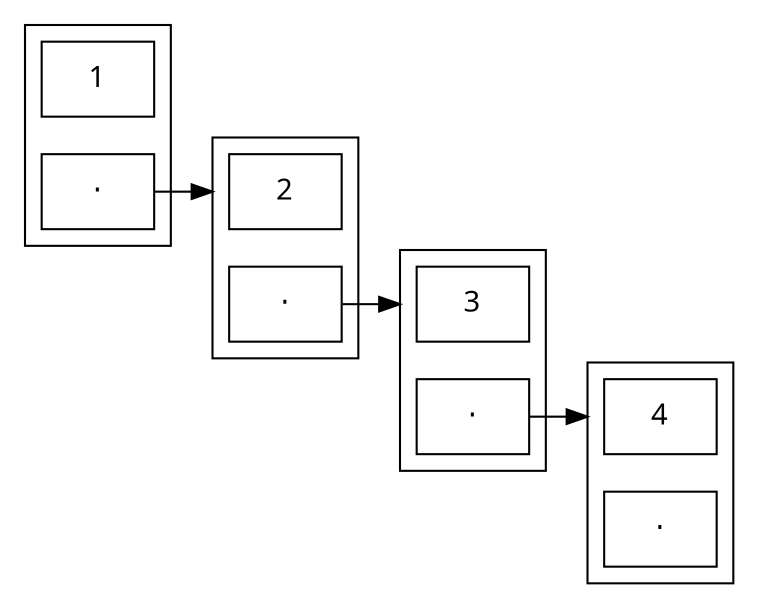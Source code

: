 digraph box_pointer {
    rankdir=LR;
    compound=true; // allow to connect clusters
    node [shape=rect;fontname="Fantasque Sans Mono"];

    subgraph cluster_A {
        A [label="1"];
        B [label="⋅"];
    }
    subgraph cluster_B {
        C [label="2"];
        D [label="⋅"];
    }
    subgraph cluster_C {
        E [label="3"];
        F [label="⋅"];
    }
    subgraph cluster_D {
        G [label="4"];
        H [label="⋅"];
    }
    
    B -> C [lhead=cluster_B];
    D -> E [lhead=cluster_C];
    F -> G [lhead=cluster_D];
}
